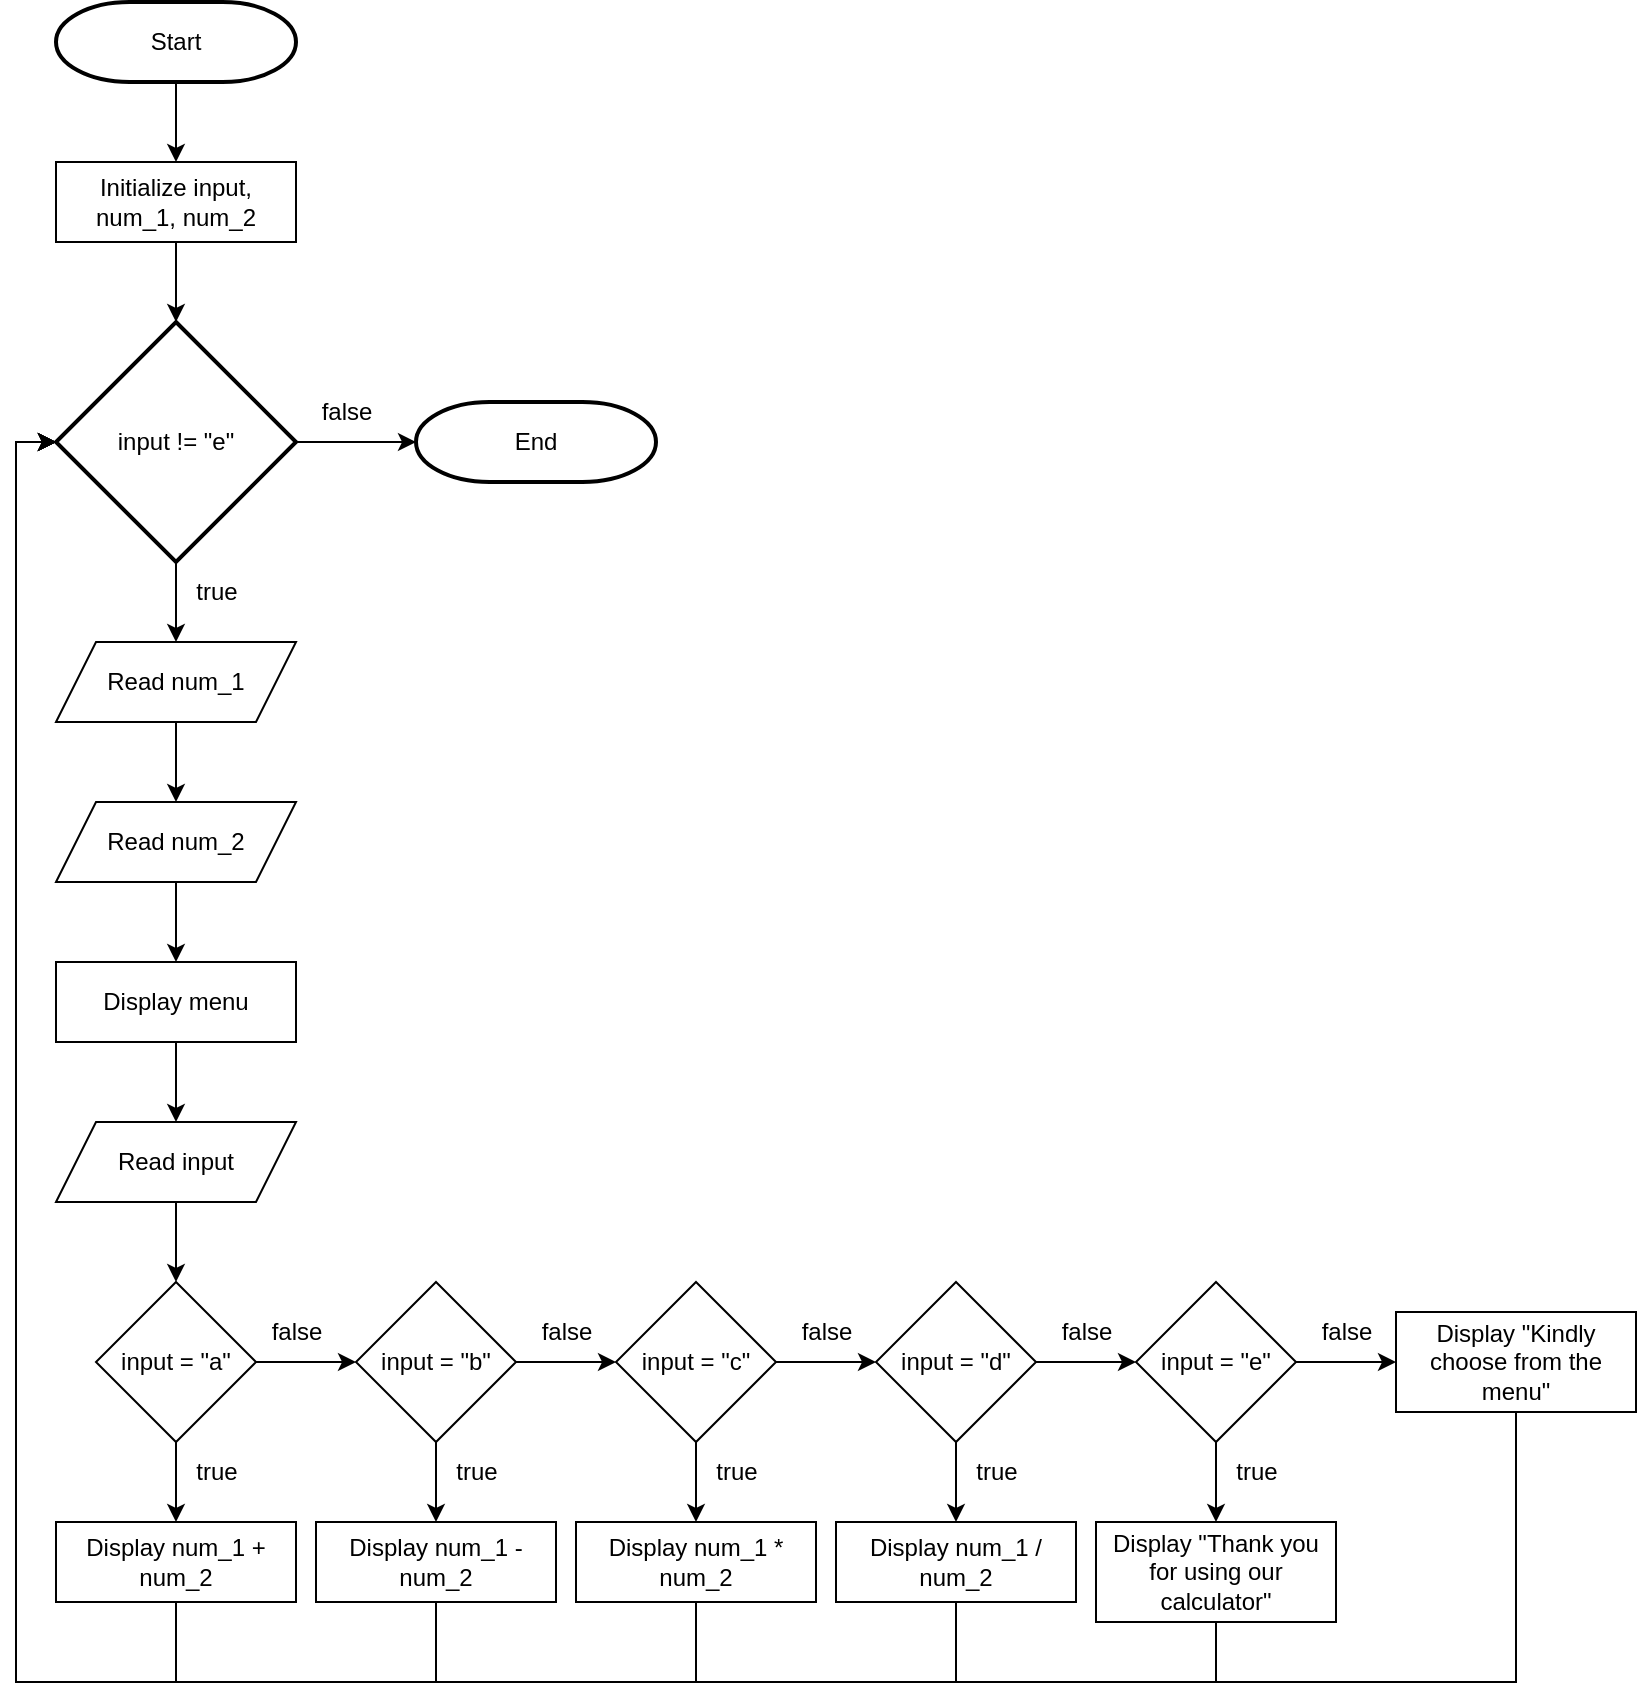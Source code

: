 <mxfile version="24.8.3">
  <diagram name="Page-1" id="Fl8KUuJjqsqeYWpu98s5">
    <mxGraphModel dx="1026" dy="1138" grid="1" gridSize="10" guides="1" tooltips="1" connect="1" arrows="1" fold="1" page="1" pageScale="1" pageWidth="850" pageHeight="1100" math="0" shadow="0">
      <root>
        <mxCell id="0" />
        <mxCell id="1" parent="0" />
        <mxCell id="wJl3Vz2HcoKg6hPda5fq-24" style="edgeStyle=orthogonalEdgeStyle;rounded=0;orthogonalLoop=1;jettySize=auto;html=1;exitX=0.5;exitY=1;exitDx=0;exitDy=0;exitPerimeter=0;entryX=0.5;entryY=0;entryDx=0;entryDy=0;" edge="1" parent="1" source="wJl3Vz2HcoKg6hPda5fq-1" target="wJl3Vz2HcoKg6hPda5fq-4">
          <mxGeometry relative="1" as="geometry" />
        </mxCell>
        <mxCell id="wJl3Vz2HcoKg6hPda5fq-1" value="Start" style="strokeWidth=2;html=1;shape=mxgraph.flowchart.terminator;whiteSpace=wrap;" vertex="1" parent="1">
          <mxGeometry x="40" y="40" width="120" height="40" as="geometry" />
        </mxCell>
        <mxCell id="wJl3Vz2HcoKg6hPda5fq-26" style="edgeStyle=orthogonalEdgeStyle;rounded=0;orthogonalLoop=1;jettySize=auto;html=1;exitX=0.5;exitY=1;exitDx=0;exitDy=0;exitPerimeter=0;entryX=0.5;entryY=0;entryDx=0;entryDy=0;" edge="1" parent="1" source="wJl3Vz2HcoKg6hPda5fq-3" target="wJl3Vz2HcoKg6hPda5fq-7">
          <mxGeometry relative="1" as="geometry" />
        </mxCell>
        <mxCell id="wJl3Vz2HcoKg6hPda5fq-65" style="edgeStyle=orthogonalEdgeStyle;rounded=0;orthogonalLoop=1;jettySize=auto;html=1;exitX=1;exitY=0.5;exitDx=0;exitDy=0;exitPerimeter=0;entryX=0;entryY=0.5;entryDx=0;entryDy=0;entryPerimeter=0;" edge="1" parent="1" source="wJl3Vz2HcoKg6hPda5fq-3" target="wJl3Vz2HcoKg6hPda5fq-66">
          <mxGeometry relative="1" as="geometry">
            <mxPoint x="220" y="259.615" as="targetPoint" />
          </mxGeometry>
        </mxCell>
        <mxCell id="wJl3Vz2HcoKg6hPda5fq-3" value="input != &quot;e&quot;" style="strokeWidth=2;html=1;shape=mxgraph.flowchart.decision;whiteSpace=wrap;" vertex="1" parent="1">
          <mxGeometry x="40" y="200" width="120" height="120" as="geometry" />
        </mxCell>
        <mxCell id="wJl3Vz2HcoKg6hPda5fq-4" value="Initialize input, num_1, num_2" style="rounded=0;whiteSpace=wrap;html=1;" vertex="1" parent="1">
          <mxGeometry x="40" y="120" width="120" height="40" as="geometry" />
        </mxCell>
        <mxCell id="wJl3Vz2HcoKg6hPda5fq-27" style="edgeStyle=orthogonalEdgeStyle;rounded=0;orthogonalLoop=1;jettySize=auto;html=1;exitX=0.5;exitY=1;exitDx=0;exitDy=0;entryX=0.5;entryY=0;entryDx=0;entryDy=0;" edge="1" parent="1" source="wJl3Vz2HcoKg6hPda5fq-7" target="wJl3Vz2HcoKg6hPda5fq-8">
          <mxGeometry relative="1" as="geometry" />
        </mxCell>
        <mxCell id="wJl3Vz2HcoKg6hPda5fq-7" value="Read num_1" style="shape=parallelogram;perimeter=parallelogramPerimeter;whiteSpace=wrap;html=1;fixedSize=1;" vertex="1" parent="1">
          <mxGeometry x="40" y="360" width="120" height="40" as="geometry" />
        </mxCell>
        <mxCell id="wJl3Vz2HcoKg6hPda5fq-28" style="edgeStyle=orthogonalEdgeStyle;rounded=0;orthogonalLoop=1;jettySize=auto;html=1;exitX=0.5;exitY=1;exitDx=0;exitDy=0;entryX=0.5;entryY=0;entryDx=0;entryDy=0;" edge="1" parent="1" source="wJl3Vz2HcoKg6hPda5fq-8" target="wJl3Vz2HcoKg6hPda5fq-11">
          <mxGeometry relative="1" as="geometry" />
        </mxCell>
        <mxCell id="wJl3Vz2HcoKg6hPda5fq-8" value="Read num_2" style="shape=parallelogram;perimeter=parallelogramPerimeter;whiteSpace=wrap;html=1;fixedSize=1;" vertex="1" parent="1">
          <mxGeometry x="40" y="440" width="120" height="40" as="geometry" />
        </mxCell>
        <mxCell id="wJl3Vz2HcoKg6hPda5fq-30" style="edgeStyle=orthogonalEdgeStyle;rounded=0;orthogonalLoop=1;jettySize=auto;html=1;exitX=0.5;exitY=1;exitDx=0;exitDy=0;entryX=0.5;entryY=0;entryDx=0;entryDy=0;" edge="1" parent="1" source="wJl3Vz2HcoKg6hPda5fq-9" target="wJl3Vz2HcoKg6hPda5fq-12">
          <mxGeometry relative="1" as="geometry" />
        </mxCell>
        <mxCell id="wJl3Vz2HcoKg6hPda5fq-9" value="Read input" style="shape=parallelogram;perimeter=parallelogramPerimeter;whiteSpace=wrap;html=1;fixedSize=1;" vertex="1" parent="1">
          <mxGeometry x="40" y="600" width="120" height="40" as="geometry" />
        </mxCell>
        <mxCell id="wJl3Vz2HcoKg6hPda5fq-29" style="edgeStyle=orthogonalEdgeStyle;rounded=0;orthogonalLoop=1;jettySize=auto;html=1;exitX=0.5;exitY=1;exitDx=0;exitDy=0;entryX=0.5;entryY=0;entryDx=0;entryDy=0;" edge="1" parent="1" source="wJl3Vz2HcoKg6hPda5fq-11" target="wJl3Vz2HcoKg6hPda5fq-9">
          <mxGeometry relative="1" as="geometry" />
        </mxCell>
        <mxCell id="wJl3Vz2HcoKg6hPda5fq-11" value="Display menu" style="rounded=0;whiteSpace=wrap;html=1;" vertex="1" parent="1">
          <mxGeometry x="40" y="520" width="120" height="40" as="geometry" />
        </mxCell>
        <mxCell id="wJl3Vz2HcoKg6hPda5fq-31" style="edgeStyle=orthogonalEdgeStyle;rounded=0;orthogonalLoop=1;jettySize=auto;html=1;exitX=0.5;exitY=1;exitDx=0;exitDy=0;entryX=0.5;entryY=0;entryDx=0;entryDy=0;" edge="1" parent="1" source="wJl3Vz2HcoKg6hPda5fq-12" target="wJl3Vz2HcoKg6hPda5fq-17">
          <mxGeometry relative="1" as="geometry" />
        </mxCell>
        <mxCell id="wJl3Vz2HcoKg6hPda5fq-32" style="edgeStyle=orthogonalEdgeStyle;rounded=0;orthogonalLoop=1;jettySize=auto;html=1;exitX=1;exitY=0.5;exitDx=0;exitDy=0;entryX=0;entryY=0.5;entryDx=0;entryDy=0;" edge="1" parent="1" source="wJl3Vz2HcoKg6hPda5fq-12" target="wJl3Vz2HcoKg6hPda5fq-13">
          <mxGeometry relative="1" as="geometry" />
        </mxCell>
        <mxCell id="wJl3Vz2HcoKg6hPda5fq-12" value="input = &quot;a&quot;" style="rhombus;whiteSpace=wrap;html=1;" vertex="1" parent="1">
          <mxGeometry x="60" y="680" width="80" height="80" as="geometry" />
        </mxCell>
        <mxCell id="wJl3Vz2HcoKg6hPda5fq-33" style="edgeStyle=orthogonalEdgeStyle;rounded=0;orthogonalLoop=1;jettySize=auto;html=1;exitX=0.5;exitY=1;exitDx=0;exitDy=0;entryX=0.5;entryY=0;entryDx=0;entryDy=0;" edge="1" parent="1" source="wJl3Vz2HcoKg6hPda5fq-13" target="wJl3Vz2HcoKg6hPda5fq-18">
          <mxGeometry relative="1" as="geometry" />
        </mxCell>
        <mxCell id="wJl3Vz2HcoKg6hPda5fq-56" style="edgeStyle=orthogonalEdgeStyle;rounded=0;orthogonalLoop=1;jettySize=auto;html=1;exitX=1;exitY=0.5;exitDx=0;exitDy=0;entryX=0;entryY=0.5;entryDx=0;entryDy=0;" edge="1" parent="1" source="wJl3Vz2HcoKg6hPda5fq-13" target="wJl3Vz2HcoKg6hPda5fq-14">
          <mxGeometry relative="1" as="geometry" />
        </mxCell>
        <mxCell id="wJl3Vz2HcoKg6hPda5fq-13" value="input = &quot;b&quot;" style="rhombus;whiteSpace=wrap;html=1;" vertex="1" parent="1">
          <mxGeometry x="190" y="680" width="80" height="80" as="geometry" />
        </mxCell>
        <mxCell id="wJl3Vz2HcoKg6hPda5fq-35" style="edgeStyle=orthogonalEdgeStyle;rounded=0;orthogonalLoop=1;jettySize=auto;html=1;exitX=0.5;exitY=1;exitDx=0;exitDy=0;entryX=0.5;entryY=0;entryDx=0;entryDy=0;" edge="1" parent="1" source="wJl3Vz2HcoKg6hPda5fq-14" target="wJl3Vz2HcoKg6hPda5fq-19">
          <mxGeometry relative="1" as="geometry" />
        </mxCell>
        <mxCell id="wJl3Vz2HcoKg6hPda5fq-36" style="edgeStyle=orthogonalEdgeStyle;rounded=0;orthogonalLoop=1;jettySize=auto;html=1;exitX=1;exitY=0.5;exitDx=0;exitDy=0;" edge="1" parent="1" source="wJl3Vz2HcoKg6hPda5fq-14" target="wJl3Vz2HcoKg6hPda5fq-15">
          <mxGeometry relative="1" as="geometry" />
        </mxCell>
        <mxCell id="wJl3Vz2HcoKg6hPda5fq-14" value="input = &quot;c&quot;" style="rhombus;whiteSpace=wrap;html=1;" vertex="1" parent="1">
          <mxGeometry x="320" y="680" width="80" height="80" as="geometry" />
        </mxCell>
        <mxCell id="wJl3Vz2HcoKg6hPda5fq-37" style="edgeStyle=orthogonalEdgeStyle;rounded=0;orthogonalLoop=1;jettySize=auto;html=1;exitX=0.5;exitY=1;exitDx=0;exitDy=0;entryX=0.5;entryY=0;entryDx=0;entryDy=0;" edge="1" parent="1" source="wJl3Vz2HcoKg6hPda5fq-15" target="wJl3Vz2HcoKg6hPda5fq-20">
          <mxGeometry relative="1" as="geometry" />
        </mxCell>
        <mxCell id="wJl3Vz2HcoKg6hPda5fq-38" style="edgeStyle=orthogonalEdgeStyle;rounded=0;orthogonalLoop=1;jettySize=auto;html=1;exitX=1;exitY=0.5;exitDx=0;exitDy=0;entryX=0;entryY=0.5;entryDx=0;entryDy=0;" edge="1" parent="1" source="wJl3Vz2HcoKg6hPda5fq-15" target="wJl3Vz2HcoKg6hPda5fq-16">
          <mxGeometry relative="1" as="geometry" />
        </mxCell>
        <mxCell id="wJl3Vz2HcoKg6hPda5fq-15" value="input = &quot;d&quot;" style="rhombus;whiteSpace=wrap;html=1;" vertex="1" parent="1">
          <mxGeometry x="450" y="680" width="80" height="80" as="geometry" />
        </mxCell>
        <mxCell id="wJl3Vz2HcoKg6hPda5fq-39" style="edgeStyle=orthogonalEdgeStyle;rounded=0;orthogonalLoop=1;jettySize=auto;html=1;exitX=0.5;exitY=1;exitDx=0;exitDy=0;entryX=0.5;entryY=0;entryDx=0;entryDy=0;" edge="1" parent="1" source="wJl3Vz2HcoKg6hPda5fq-16" target="wJl3Vz2HcoKg6hPda5fq-21">
          <mxGeometry relative="1" as="geometry" />
        </mxCell>
        <mxCell id="wJl3Vz2HcoKg6hPda5fq-40" style="edgeStyle=orthogonalEdgeStyle;rounded=0;orthogonalLoop=1;jettySize=auto;html=1;exitX=1;exitY=0.5;exitDx=0;exitDy=0;entryX=0;entryY=0.5;entryDx=0;entryDy=0;" edge="1" parent="1" source="wJl3Vz2HcoKg6hPda5fq-16" target="wJl3Vz2HcoKg6hPda5fq-22">
          <mxGeometry relative="1" as="geometry" />
        </mxCell>
        <mxCell id="wJl3Vz2HcoKg6hPda5fq-16" value="input = &quot;e&quot;" style="rhombus;whiteSpace=wrap;html=1;" vertex="1" parent="1">
          <mxGeometry x="580" y="680" width="80" height="80" as="geometry" />
        </mxCell>
        <mxCell id="wJl3Vz2HcoKg6hPda5fq-17" value="Display num_1 + num_2" style="rounded=0;whiteSpace=wrap;html=1;" vertex="1" parent="1">
          <mxGeometry x="40" y="800" width="120" height="40" as="geometry" />
        </mxCell>
        <mxCell id="wJl3Vz2HcoKg6hPda5fq-18" value="Display num_1 - num_2" style="rounded=0;whiteSpace=wrap;html=1;" vertex="1" parent="1">
          <mxGeometry x="170" y="800" width="120" height="40" as="geometry" />
        </mxCell>
        <mxCell id="wJl3Vz2HcoKg6hPda5fq-19" value="Display num_1 * num_2" style="rounded=0;whiteSpace=wrap;html=1;" vertex="1" parent="1">
          <mxGeometry x="300" y="800" width="120" height="40" as="geometry" />
        </mxCell>
        <mxCell id="wJl3Vz2HcoKg6hPda5fq-20" value="Display num_1 / num_2" style="rounded=0;whiteSpace=wrap;html=1;" vertex="1" parent="1">
          <mxGeometry x="430" y="800" width="120" height="40" as="geometry" />
        </mxCell>
        <mxCell id="wJl3Vz2HcoKg6hPda5fq-69" style="edgeStyle=orthogonalEdgeStyle;rounded=0;orthogonalLoop=1;jettySize=auto;html=1;exitX=0.5;exitY=1;exitDx=0;exitDy=0;" edge="1" parent="1" source="wJl3Vz2HcoKg6hPda5fq-21">
          <mxGeometry relative="1" as="geometry">
            <mxPoint x="40.0" y="260" as="targetPoint" />
            <Array as="points">
              <mxPoint x="620" y="880" />
              <mxPoint x="20" y="880" />
              <mxPoint x="20" y="260" />
            </Array>
          </mxGeometry>
        </mxCell>
        <mxCell id="wJl3Vz2HcoKg6hPda5fq-21" value="Display &quot;Thank you for using our calculator&quot;" style="rounded=0;whiteSpace=wrap;html=1;" vertex="1" parent="1">
          <mxGeometry x="560" y="800" width="120" height="50" as="geometry" />
        </mxCell>
        <mxCell id="wJl3Vz2HcoKg6hPda5fq-22" value="Display &quot;Kindly choose from the menu&quot;" style="rounded=0;whiteSpace=wrap;html=1;" vertex="1" parent="1">
          <mxGeometry x="710" y="695" width="120" height="50" as="geometry" />
        </mxCell>
        <mxCell id="wJl3Vz2HcoKg6hPda5fq-25" style="edgeStyle=orthogonalEdgeStyle;rounded=0;orthogonalLoop=1;jettySize=auto;html=1;exitX=0.5;exitY=1;exitDx=0;exitDy=0;entryX=0.5;entryY=0;entryDx=0;entryDy=0;entryPerimeter=0;" edge="1" parent="1" source="wJl3Vz2HcoKg6hPda5fq-4" target="wJl3Vz2HcoKg6hPda5fq-3">
          <mxGeometry relative="1" as="geometry" />
        </mxCell>
        <mxCell id="wJl3Vz2HcoKg6hPda5fq-43" style="edgeStyle=orthogonalEdgeStyle;rounded=0;orthogonalLoop=1;jettySize=auto;html=1;exitX=0.5;exitY=1;exitDx=0;exitDy=0;entryX=0;entryY=0.5;entryDx=0;entryDy=0;entryPerimeter=0;" edge="1" parent="1" source="wJl3Vz2HcoKg6hPda5fq-17" target="wJl3Vz2HcoKg6hPda5fq-3">
          <mxGeometry relative="1" as="geometry">
            <Array as="points">
              <mxPoint x="100" y="880" />
              <mxPoint x="20" y="880" />
              <mxPoint x="20" y="260" />
            </Array>
          </mxGeometry>
        </mxCell>
        <mxCell id="wJl3Vz2HcoKg6hPda5fq-46" style="edgeStyle=orthogonalEdgeStyle;rounded=0;orthogonalLoop=1;jettySize=auto;html=1;exitX=0.5;exitY=1;exitDx=0;exitDy=0;entryX=0;entryY=0.5;entryDx=0;entryDy=0;entryPerimeter=0;" edge="1" parent="1" source="wJl3Vz2HcoKg6hPda5fq-18" target="wJl3Vz2HcoKg6hPda5fq-3">
          <mxGeometry relative="1" as="geometry">
            <Array as="points">
              <mxPoint x="230" y="880" />
              <mxPoint x="20" y="880" />
              <mxPoint x="20" y="260" />
            </Array>
          </mxGeometry>
        </mxCell>
        <mxCell id="wJl3Vz2HcoKg6hPda5fq-47" style="edgeStyle=orthogonalEdgeStyle;rounded=0;orthogonalLoop=1;jettySize=auto;html=1;exitX=0.5;exitY=1;exitDx=0;exitDy=0;entryX=0;entryY=0.5;entryDx=0;entryDy=0;entryPerimeter=0;" edge="1" parent="1" source="wJl3Vz2HcoKg6hPda5fq-19" target="wJl3Vz2HcoKg6hPda5fq-3">
          <mxGeometry relative="1" as="geometry">
            <Array as="points">
              <mxPoint x="360" y="880" />
              <mxPoint x="20" y="880" />
              <mxPoint x="20" y="260" />
            </Array>
          </mxGeometry>
        </mxCell>
        <mxCell id="wJl3Vz2HcoKg6hPda5fq-49" style="edgeStyle=orthogonalEdgeStyle;rounded=0;orthogonalLoop=1;jettySize=auto;html=1;exitX=0.5;exitY=1;exitDx=0;exitDy=0;entryX=0;entryY=0.5;entryDx=0;entryDy=0;entryPerimeter=0;" edge="1" parent="1" source="wJl3Vz2HcoKg6hPda5fq-20" target="wJl3Vz2HcoKg6hPda5fq-3">
          <mxGeometry relative="1" as="geometry">
            <Array as="points">
              <mxPoint x="490" y="880" />
              <mxPoint x="20" y="880" />
              <mxPoint x="20" y="260" />
            </Array>
          </mxGeometry>
        </mxCell>
        <mxCell id="wJl3Vz2HcoKg6hPda5fq-50" value="true" style="text;html=1;align=center;verticalAlign=middle;resizable=0;points=[];autosize=1;strokeColor=none;fillColor=none;" vertex="1" parent="1">
          <mxGeometry x="100" y="760" width="40" height="30" as="geometry" />
        </mxCell>
        <mxCell id="wJl3Vz2HcoKg6hPda5fq-53" value="true" style="text;html=1;align=center;verticalAlign=middle;resizable=0;points=[];autosize=1;strokeColor=none;fillColor=none;" vertex="1" parent="1">
          <mxGeometry x="360" y="760" width="40" height="30" as="geometry" />
        </mxCell>
        <mxCell id="wJl3Vz2HcoKg6hPda5fq-54" value="true" style="text;html=1;align=center;verticalAlign=middle;resizable=0;points=[];autosize=1;strokeColor=none;fillColor=none;" vertex="1" parent="1">
          <mxGeometry x="490" y="760" width="40" height="30" as="geometry" />
        </mxCell>
        <mxCell id="wJl3Vz2HcoKg6hPda5fq-55" value="true" style="text;html=1;align=center;verticalAlign=middle;resizable=0;points=[];autosize=1;strokeColor=none;fillColor=none;" vertex="1" parent="1">
          <mxGeometry x="620" y="760" width="40" height="30" as="geometry" />
        </mxCell>
        <mxCell id="wJl3Vz2HcoKg6hPda5fq-57" value="true" style="text;html=1;align=center;verticalAlign=middle;resizable=0;points=[];autosize=1;strokeColor=none;fillColor=none;" vertex="1" parent="1">
          <mxGeometry x="230" y="760" width="40" height="30" as="geometry" />
        </mxCell>
        <mxCell id="wJl3Vz2HcoKg6hPda5fq-58" value="false" style="text;html=1;align=center;verticalAlign=middle;resizable=0;points=[];autosize=1;strokeColor=none;fillColor=none;" vertex="1" parent="1">
          <mxGeometry x="135" y="690" width="50" height="30" as="geometry" />
        </mxCell>
        <mxCell id="wJl3Vz2HcoKg6hPda5fq-59" value="false" style="text;html=1;align=center;verticalAlign=middle;resizable=0;points=[];autosize=1;strokeColor=none;fillColor=none;" vertex="1" parent="1">
          <mxGeometry x="270" y="690" width="50" height="30" as="geometry" />
        </mxCell>
        <mxCell id="wJl3Vz2HcoKg6hPda5fq-60" value="false" style="text;html=1;align=center;verticalAlign=middle;resizable=0;points=[];autosize=1;strokeColor=none;fillColor=none;" vertex="1" parent="1">
          <mxGeometry x="400" y="690" width="50" height="30" as="geometry" />
        </mxCell>
        <mxCell id="wJl3Vz2HcoKg6hPda5fq-61" value="false" style="text;html=1;align=center;verticalAlign=middle;resizable=0;points=[];autosize=1;strokeColor=none;fillColor=none;" vertex="1" parent="1">
          <mxGeometry x="530" y="690" width="50" height="30" as="geometry" />
        </mxCell>
        <mxCell id="wJl3Vz2HcoKg6hPda5fq-62" value="false" style="text;html=1;align=center;verticalAlign=middle;resizable=0;points=[];autosize=1;strokeColor=none;fillColor=none;" vertex="1" parent="1">
          <mxGeometry x="660" y="690" width="50" height="30" as="geometry" />
        </mxCell>
        <mxCell id="wJl3Vz2HcoKg6hPda5fq-63" style="edgeStyle=orthogonalEdgeStyle;rounded=0;orthogonalLoop=1;jettySize=auto;html=1;exitX=0.5;exitY=1;exitDx=0;exitDy=0;entryX=0;entryY=0.5;entryDx=0;entryDy=0;entryPerimeter=0;" edge="1" parent="1" source="wJl3Vz2HcoKg6hPda5fq-22" target="wJl3Vz2HcoKg6hPda5fq-3">
          <mxGeometry relative="1" as="geometry">
            <Array as="points">
              <mxPoint x="770" y="880" />
              <mxPoint x="20" y="880" />
              <mxPoint x="20" y="260" />
            </Array>
          </mxGeometry>
        </mxCell>
        <mxCell id="wJl3Vz2HcoKg6hPda5fq-66" value="End" style="strokeWidth=2;html=1;shape=mxgraph.flowchart.terminator;whiteSpace=wrap;" vertex="1" parent="1">
          <mxGeometry x="220" y="240" width="120" height="40" as="geometry" />
        </mxCell>
        <mxCell id="wJl3Vz2HcoKg6hPda5fq-67" value="true" style="text;html=1;align=center;verticalAlign=middle;resizable=0;points=[];autosize=1;strokeColor=none;fillColor=none;" vertex="1" parent="1">
          <mxGeometry x="100" y="320" width="40" height="30" as="geometry" />
        </mxCell>
        <mxCell id="wJl3Vz2HcoKg6hPda5fq-68" value="false" style="text;html=1;align=center;verticalAlign=middle;resizable=0;points=[];autosize=1;strokeColor=none;fillColor=none;" vertex="1" parent="1">
          <mxGeometry x="160" y="230" width="50" height="30" as="geometry" />
        </mxCell>
      </root>
    </mxGraphModel>
  </diagram>
</mxfile>
